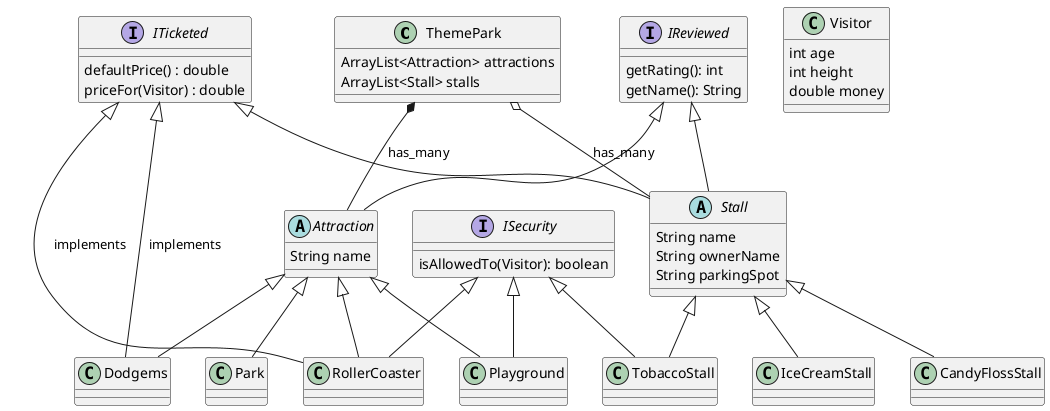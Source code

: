 @startuml
class ThemePark {
  ArrayList<Attraction> attractions
  ArrayList<Stall> stalls
}

class Visitor {
  int age
  int height
  double money
}

abstract class Stall {
  String name
  String ownerName
  String parkingSpot
}

class IceCreamStall {
}

class CandyFlossStall {
}

class TobaccoStall {
}


abstract class Attraction {
  String name
}

class RollerCoaster {
}

class Dodgems {
}

class Park {
}

class Playground {
}

Interface ITicketed {
  defaultPrice() : double
  priceFor(Visitor) : double
}

Interface ISecurity {
  isAllowedTo(Visitor): boolean
}

Interface IReviewed {
  getRating(): int
  getName(): String
}



ThemePark *-- Attraction : has_many
ITicketed <|-- Stall
Attraction <|-- RollerCoaster
Attraction <|-- Dodgems
Attraction <|-- Park
Attraction <|-- Playground
Stall <|-- TobaccoStall
Stall <|-- IceCreamStall
Stall <|-- CandyFlossStall

IReviewed <|-- Attraction
IReviewed <|-- Stall

ISecurity <|-- Playground
ISecurity <|-- TobaccoStall
ISecurity <|-- RollerCoaster

ITicketed <|-- RollerCoaster : implements
ITicketed <|-- Dodgems : implements
ThemePark o-- Stall : has_many
@enduml